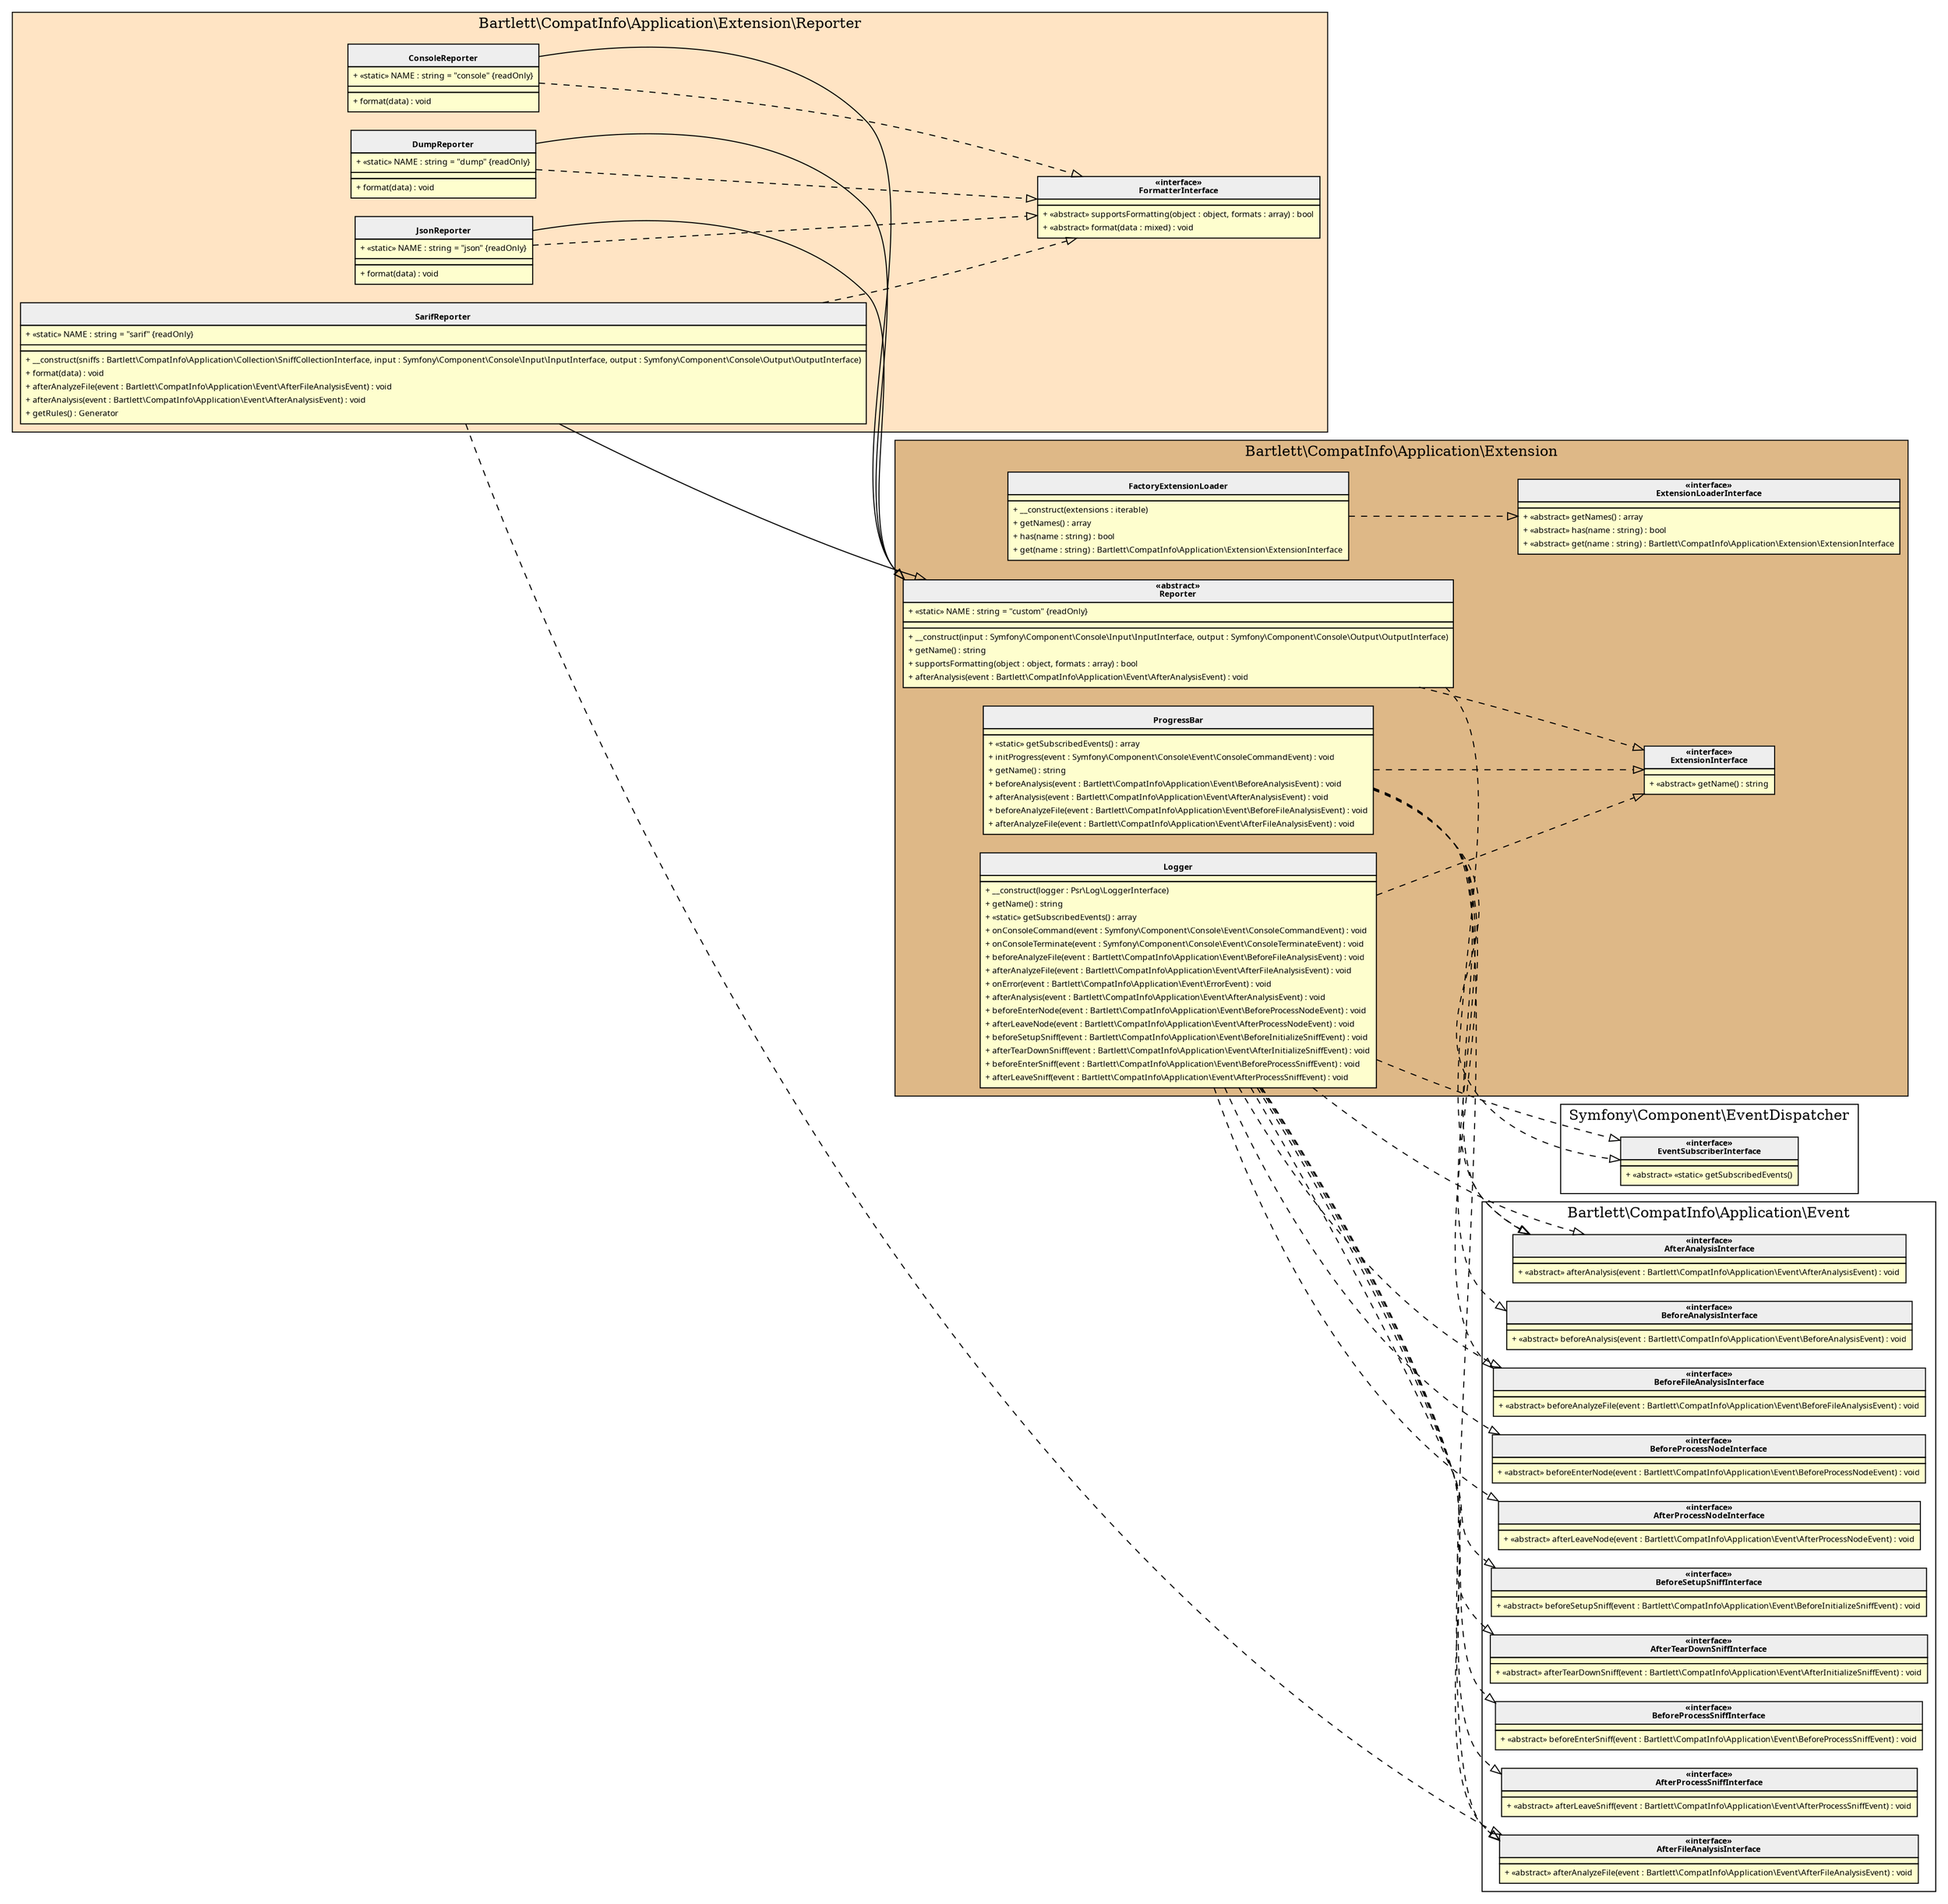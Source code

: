 digraph {
  graph [name="G" overlap="false" rankdir="LR" bgcolor="transparent"]
  node [fontname="Verdana" fontsize=8 shape="none" margin=0 fillcolor="#FEFECE" style="filled"]
  edge [fontname="Verdana" fontsize=8]
  subgraph cluster_0 {
    graph [bgcolor="Bisque"]
    label = "Bartlett\\CompatInfo\\Application\\Extension\\Reporter"
    "Bartlett\\CompatInfo\\Application\\Extension\\Reporter\\ConsoleReporter" [shape="none" label=<
<table cellspacing="0" border="0" cellborder="1">
    <tr><td bgcolor="#eeeeee"><b><br/>ConsoleReporter</b></td></tr>
    <tr><td><table border="0" cellspacing="0" cellpadding="2">
    <tr><td align="left">+ «static» NAME : string = "console" {readOnly}</td></tr>
</table></td></tr>
    <tr><td></td></tr>
    <tr><td><table border="0" cellspacing="0" cellpadding="2">
    <tr><td align="left">+ format(data) : void</td></tr>
</table></td></tr>
</table>>]
    "Bartlett\\CompatInfo\\Application\\Extension\\Reporter\\FormatterInterface" [shape="none" label=<
<table cellspacing="0" border="0" cellborder="1">
    <tr><td bgcolor="#eeeeee"><b>«interface»<br/>FormatterInterface</b></td></tr>
    <tr><td></td></tr>
    <tr><td><table border="0" cellspacing="0" cellpadding="2">
    <tr><td align="left">+ «abstract» supportsFormatting(object : object, formats : array) : bool</td></tr>
    <tr><td align="left">+ «abstract» format(data : mixed) : void</td></tr>
</table></td></tr>
</table>>]
    "Bartlett\\CompatInfo\\Application\\Extension\\Reporter\\DumpReporter" [shape="none" label=<
<table cellspacing="0" border="0" cellborder="1">
    <tr><td bgcolor="#eeeeee"><b><br/>DumpReporter</b></td></tr>
    <tr><td><table border="0" cellspacing="0" cellpadding="2">
    <tr><td align="left">+ «static» NAME : string = "dump" {readOnly}</td></tr>
</table></td></tr>
    <tr><td></td></tr>
    <tr><td><table border="0" cellspacing="0" cellpadding="2">
    <tr><td align="left">+ format(data) : void</td></tr>
</table></td></tr>
</table>>]
    "Bartlett\\CompatInfo\\Application\\Extension\\Reporter\\JsonReporter" [shape="none" label=<
<table cellspacing="0" border="0" cellborder="1">
    <tr><td bgcolor="#eeeeee"><b><br/>JsonReporter</b></td></tr>
    <tr><td><table border="0" cellspacing="0" cellpadding="2">
    <tr><td align="left">+ «static» NAME : string = "json" {readOnly}</td></tr>
</table></td></tr>
    <tr><td></td></tr>
    <tr><td><table border="0" cellspacing="0" cellpadding="2">
    <tr><td align="left">+ format(data) : void</td></tr>
</table></td></tr>
</table>>]
    "Bartlett\\CompatInfo\\Application\\Extension\\Reporter\\SarifReporter" [shape="none" label=<
<table cellspacing="0" border="0" cellborder="1">
    <tr><td bgcolor="#eeeeee"><b><br/>SarifReporter</b></td></tr>
    <tr><td><table border="0" cellspacing="0" cellpadding="2">
    <tr><td align="left">+ «static» NAME : string = "sarif" {readOnly}</td></tr>
</table></td></tr>
    <tr><td></td></tr>
    <tr><td><table border="0" cellspacing="0" cellpadding="2">
    <tr><td align="left">+ __construct(sniffs : Bartlett\\CompatInfo\\Application\\Collection\\SniffCollectionInterface, input : Symfony\\Component\\Console\\Input\\InputInterface, output : Symfony\\Component\\Console\\Output\\OutputInterface)</td></tr>
    <tr><td align="left">+ format(data) : void</td></tr>
    <tr><td align="left">+ afterAnalyzeFile(event : Bartlett\\CompatInfo\\Application\\Event\\AfterFileAnalysisEvent) : void</td></tr>
    <tr><td align="left">+ afterAnalysis(event : Bartlett\\CompatInfo\\Application\\Event\\AfterAnalysisEvent) : void</td></tr>
    <tr><td align="left">+ getRules() : Generator</td></tr>
</table></td></tr>
</table>>]
  }
  subgraph cluster_1 {
    graph [bgcolor="BurlyWood"]
    label = "Bartlett\\CompatInfo\\Application\\Extension"
    "Bartlett\\CompatInfo\\Application\\Extension\\Reporter" [shape="none" label=<
<table cellspacing="0" border="0" cellborder="1">
    <tr><td bgcolor="#eeeeee"><b>«abstract»<br/>Reporter</b></td></tr>
    <tr><td><table border="0" cellspacing="0" cellpadding="2">
    <tr><td align="left">+ «static» NAME : string = "custom" {readOnly}</td></tr>
</table></td></tr>
    <tr><td></td></tr>
    <tr><td><table border="0" cellspacing="0" cellpadding="2">
    <tr><td align="left">+ __construct(input : Symfony\\Component\\Console\\Input\\InputInterface, output : Symfony\\Component\\Console\\Output\\OutputInterface)</td></tr>
    <tr><td align="left">+ getName() : string</td></tr>
    <tr><td align="left">+ supportsFormatting(object : object, formats : array) : bool</td></tr>
    <tr><td align="left">+ afterAnalysis(event : Bartlett\\CompatInfo\\Application\\Event\\AfterAnalysisEvent) : void</td></tr>
</table></td></tr>
</table>>]
    "Bartlett\\CompatInfo\\Application\\Extension\\ExtensionInterface" [shape="none" label=<
<table cellspacing="0" border="0" cellborder="1">
    <tr><td bgcolor="#eeeeee"><b>«interface»<br/>ExtensionInterface</b></td></tr>
    <tr><td></td></tr>
    <tr><td><table border="0" cellspacing="0" cellpadding="2">
    <tr><td align="left">+ «abstract» getName() : string</td></tr>
</table></td></tr>
</table>>]
    "Bartlett\\CompatInfo\\Application\\Extension\\ExtensionLoaderInterface" [shape="none" label=<
<table cellspacing="0" border="0" cellborder="1">
    <tr><td bgcolor="#eeeeee"><b>«interface»<br/>ExtensionLoaderInterface</b></td></tr>
    <tr><td></td></tr>
    <tr><td><table border="0" cellspacing="0" cellpadding="2">
    <tr><td align="left">+ «abstract» getNames() : array</td></tr>
    <tr><td align="left">+ «abstract» has(name : string) : bool</td></tr>
    <tr><td align="left">+ «abstract» get(name : string) : Bartlett\\CompatInfo\\Application\\Extension\\ExtensionInterface</td></tr>
</table></td></tr>
</table>>]
    "Bartlett\\CompatInfo\\Application\\Extension\\FactoryExtensionLoader" [shape="none" label=<
<table cellspacing="0" border="0" cellborder="1">
    <tr><td bgcolor="#eeeeee"><b><br/>FactoryExtensionLoader</b></td></tr>
    <tr><td></td></tr>
    <tr><td><table border="0" cellspacing="0" cellpadding="2">
    <tr><td align="left">+ __construct(extensions : iterable)</td></tr>
    <tr><td align="left">+ getNames() : array</td></tr>
    <tr><td align="left">+ has(name : string) : bool</td></tr>
    <tr><td align="left">+ get(name : string) : Bartlett\\CompatInfo\\Application\\Extension\\ExtensionInterface</td></tr>
</table></td></tr>
</table>>]
    "Bartlett\\CompatInfo\\Application\\Extension\\Logger" [shape="none" label=<
<table cellspacing="0" border="0" cellborder="1">
    <tr><td bgcolor="#eeeeee"><b><br/>Logger</b></td></tr>
    <tr><td></td></tr>
    <tr><td><table border="0" cellspacing="0" cellpadding="2">
    <tr><td align="left">+ __construct(logger : Psr\\Log\\LoggerInterface)</td></tr>
    <tr><td align="left">+ getName() : string</td></tr>
    <tr><td align="left">+ «static» getSubscribedEvents() : array</td></tr>
    <tr><td align="left">+ onConsoleCommand(event : Symfony\\Component\\Console\\Event\\ConsoleCommandEvent) : void</td></tr>
    <tr><td align="left">+ onConsoleTerminate(event : Symfony\\Component\\Console\\Event\\ConsoleTerminateEvent) : void</td></tr>
    <tr><td align="left">+ beforeAnalyzeFile(event : Bartlett\\CompatInfo\\Application\\Event\\BeforeFileAnalysisEvent) : void</td></tr>
    <tr><td align="left">+ afterAnalyzeFile(event : Bartlett\\CompatInfo\\Application\\Event\\AfterFileAnalysisEvent) : void</td></tr>
    <tr><td align="left">+ onError(event : Bartlett\\CompatInfo\\Application\\Event\\ErrorEvent) : void</td></tr>
    <tr><td align="left">+ afterAnalysis(event : Bartlett\\CompatInfo\\Application\\Event\\AfterAnalysisEvent) : void</td></tr>
    <tr><td align="left">+ beforeEnterNode(event : Bartlett\\CompatInfo\\Application\\Event\\BeforeProcessNodeEvent) : void</td></tr>
    <tr><td align="left">+ afterLeaveNode(event : Bartlett\\CompatInfo\\Application\\Event\\AfterProcessNodeEvent) : void</td></tr>
    <tr><td align="left">+ beforeSetupSniff(event : Bartlett\\CompatInfo\\Application\\Event\\BeforeInitializeSniffEvent) : void</td></tr>
    <tr><td align="left">+ afterTearDownSniff(event : Bartlett\\CompatInfo\\Application\\Event\\AfterInitializeSniffEvent) : void</td></tr>
    <tr><td align="left">+ beforeEnterSniff(event : Bartlett\\CompatInfo\\Application\\Event\\BeforeProcessSniffEvent) : void</td></tr>
    <tr><td align="left">+ afterLeaveSniff(event : Bartlett\\CompatInfo\\Application\\Event\\AfterProcessSniffEvent) : void</td></tr>
</table></td></tr>
</table>>]
    "Bartlett\\CompatInfo\\Application\\Extension\\ProgressBar" [shape="none" label=<
<table cellspacing="0" border="0" cellborder="1">
    <tr><td bgcolor="#eeeeee"><b><br/>ProgressBar</b></td></tr>
    <tr><td></td></tr>
    <tr><td><table border="0" cellspacing="0" cellpadding="2">
    <tr><td align="left">+ «static» getSubscribedEvents() : array</td></tr>
    <tr><td align="left">+ initProgress(event : Symfony\\Component\\Console\\Event\\ConsoleCommandEvent) : void</td></tr>
    <tr><td align="left">+ getName() : string</td></tr>
    <tr><td align="left">+ beforeAnalysis(event : Bartlett\\CompatInfo\\Application\\Event\\BeforeAnalysisEvent) : void</td></tr>
    <tr><td align="left">+ afterAnalysis(event : Bartlett\\CompatInfo\\Application\\Event\\AfterAnalysisEvent) : void</td></tr>
    <tr><td align="left">+ beforeAnalyzeFile(event : Bartlett\\CompatInfo\\Application\\Event\\BeforeFileAnalysisEvent) : void</td></tr>
    <tr><td align="left">+ afterAnalyzeFile(event : Bartlett\\CompatInfo\\Application\\Event\\AfterFileAnalysisEvent) : void</td></tr>
</table></td></tr>
</table>>]
  }
  subgraph cluster_2 {
    label = "Bartlett\\CompatInfo\\Application\\Event"
    "Bartlett\\CompatInfo\\Application\\Event\\AfterAnalysisInterface" [shape="none" label=<
<table cellspacing="0" border="0" cellborder="1">
    <tr><td bgcolor="#eeeeee"><b>«interface»<br/>AfterAnalysisInterface</b></td></tr>
    <tr><td></td></tr>
    <tr><td><table border="0" cellspacing="0" cellpadding="2">
    <tr><td align="left">+ «abstract» afterAnalysis(event : Bartlett\\CompatInfo\\Application\\Event\\AfterAnalysisEvent) : void</td></tr>
</table></td></tr>
</table>>]
    "Bartlett\\CompatInfo\\Application\\Event\\AfterFileAnalysisInterface" [shape="none" label=<
<table cellspacing="0" border="0" cellborder="1">
    <tr><td bgcolor="#eeeeee"><b>«interface»<br/>AfterFileAnalysisInterface</b></td></tr>
    <tr><td></td></tr>
    <tr><td><table border="0" cellspacing="0" cellpadding="2">
    <tr><td align="left">+ «abstract» afterAnalyzeFile(event : Bartlett\\CompatInfo\\Application\\Event\\AfterFileAnalysisEvent) : void</td></tr>
</table></td></tr>
</table>>]
    "Bartlett\\CompatInfo\\Application\\Event\\BeforeFileAnalysisInterface" [shape="none" label=<
<table cellspacing="0" border="0" cellborder="1">
    <tr><td bgcolor="#eeeeee"><b>«interface»<br/>BeforeFileAnalysisInterface</b></td></tr>
    <tr><td></td></tr>
    <tr><td><table border="0" cellspacing="0" cellpadding="2">
    <tr><td align="left">+ «abstract» beforeAnalyzeFile(event : Bartlett\\CompatInfo\\Application\\Event\\BeforeFileAnalysisEvent) : void</td></tr>
</table></td></tr>
</table>>]
    "Bartlett\\CompatInfo\\Application\\Event\\BeforeProcessNodeInterface" [shape="none" label=<
<table cellspacing="0" border="0" cellborder="1">
    <tr><td bgcolor="#eeeeee"><b>«interface»<br/>BeforeProcessNodeInterface</b></td></tr>
    <tr><td></td></tr>
    <tr><td><table border="0" cellspacing="0" cellpadding="2">
    <tr><td align="left">+ «abstract» beforeEnterNode(event : Bartlett\\CompatInfo\\Application\\Event\\BeforeProcessNodeEvent) : void</td></tr>
</table></td></tr>
</table>>]
    "Bartlett\\CompatInfo\\Application\\Event\\AfterProcessNodeInterface" [shape="none" label=<
<table cellspacing="0" border="0" cellborder="1">
    <tr><td bgcolor="#eeeeee"><b>«interface»<br/>AfterProcessNodeInterface</b></td></tr>
    <tr><td></td></tr>
    <tr><td><table border="0" cellspacing="0" cellpadding="2">
    <tr><td align="left">+ «abstract» afterLeaveNode(event : Bartlett\\CompatInfo\\Application\\Event\\AfterProcessNodeEvent) : void</td></tr>
</table></td></tr>
</table>>]
    "Bartlett\\CompatInfo\\Application\\Event\\BeforeSetupSniffInterface" [shape="none" label=<
<table cellspacing="0" border="0" cellborder="1">
    <tr><td bgcolor="#eeeeee"><b>«interface»<br/>BeforeSetupSniffInterface</b></td></tr>
    <tr><td></td></tr>
    <tr><td><table border="0" cellspacing="0" cellpadding="2">
    <tr><td align="left">+ «abstract» beforeSetupSniff(event : Bartlett\\CompatInfo\\Application\\Event\\BeforeInitializeSniffEvent) : void</td></tr>
</table></td></tr>
</table>>]
    "Bartlett\\CompatInfo\\Application\\Event\\AfterTearDownSniffInterface" [shape="none" label=<
<table cellspacing="0" border="0" cellborder="1">
    <tr><td bgcolor="#eeeeee"><b>«interface»<br/>AfterTearDownSniffInterface</b></td></tr>
    <tr><td></td></tr>
    <tr><td><table border="0" cellspacing="0" cellpadding="2">
    <tr><td align="left">+ «abstract» afterTearDownSniff(event : Bartlett\\CompatInfo\\Application\\Event\\AfterInitializeSniffEvent) : void</td></tr>
</table></td></tr>
</table>>]
    "Bartlett\\CompatInfo\\Application\\Event\\BeforeProcessSniffInterface" [shape="none" label=<
<table cellspacing="0" border="0" cellborder="1">
    <tr><td bgcolor="#eeeeee"><b>«interface»<br/>BeforeProcessSniffInterface</b></td></tr>
    <tr><td></td></tr>
    <tr><td><table border="0" cellspacing="0" cellpadding="2">
    <tr><td align="left">+ «abstract» beforeEnterSniff(event : Bartlett\\CompatInfo\\Application\\Event\\BeforeProcessSniffEvent) : void</td></tr>
</table></td></tr>
</table>>]
    "Bartlett\\CompatInfo\\Application\\Event\\AfterProcessSniffInterface" [shape="none" label=<
<table cellspacing="0" border="0" cellborder="1">
    <tr><td bgcolor="#eeeeee"><b>«interface»<br/>AfterProcessSniffInterface</b></td></tr>
    <tr><td></td></tr>
    <tr><td><table border="0" cellspacing="0" cellpadding="2">
    <tr><td align="left">+ «abstract» afterLeaveSniff(event : Bartlett\\CompatInfo\\Application\\Event\\AfterProcessSniffEvent) : void</td></tr>
</table></td></tr>
</table>>]
    "Bartlett\\CompatInfo\\Application\\Event\\BeforeAnalysisInterface" [shape="none" label=<
<table cellspacing="0" border="0" cellborder="1">
    <tr><td bgcolor="#eeeeee"><b>«interface»<br/>BeforeAnalysisInterface</b></td></tr>
    <tr><td></td></tr>
    <tr><td><table border="0" cellspacing="0" cellpadding="2">
    <tr><td align="left">+ «abstract» beforeAnalysis(event : Bartlett\\CompatInfo\\Application\\Event\\BeforeAnalysisEvent) : void</td></tr>
</table></td></tr>
</table>>]
  }
  subgraph cluster_3 {
    label = "Symfony\\Component\\EventDispatcher"
    "Symfony\\Component\\EventDispatcher\\EventSubscriberInterface" [shape="none" label=<
<table cellspacing="0" border="0" cellborder="1">
    <tr><td bgcolor="#eeeeee"><b>«interface»<br/>EventSubscriberInterface</b></td></tr>
    <tr><td></td></tr>
    <tr><td><table border="0" cellspacing="0" cellpadding="2">
    <tr><td align="left">+ «abstract» «static» getSubscribedEvents()</td></tr>
</table></td></tr>
</table>>]
  }
  "Bartlett\\CompatInfo\\Application\\Extension\\Reporter" -> "Bartlett\\CompatInfo\\Application\\Extension\\ExtensionInterface" [arrowhead="empty" style="dashed"]
  "Bartlett\\CompatInfo\\Application\\Extension\\Reporter" -> "Bartlett\\CompatInfo\\Application\\Event\\AfterAnalysisInterface" [arrowhead="empty" style="dashed"]
  "Bartlett\\CompatInfo\\Application\\Extension\\Reporter\\ConsoleReporter" -> "Bartlett\\CompatInfo\\Application\\Extension\\Reporter" [arrowhead="empty" style="filled"]
  "Bartlett\\CompatInfo\\Application\\Extension\\Reporter\\ConsoleReporter" -> "Bartlett\\CompatInfo\\Application\\Extension\\Reporter\\FormatterInterface" [arrowhead="empty" style="dashed"]
  "Bartlett\\CompatInfo\\Application\\Extension\\Reporter\\DumpReporter" -> "Bartlett\\CompatInfo\\Application\\Extension\\Reporter" [arrowhead="empty" style="filled"]
  "Bartlett\\CompatInfo\\Application\\Extension\\Reporter\\DumpReporter" -> "Bartlett\\CompatInfo\\Application\\Extension\\Reporter\\FormatterInterface" [arrowhead="empty" style="dashed"]
  "Bartlett\\CompatInfo\\Application\\Extension\\Reporter\\JsonReporter" -> "Bartlett\\CompatInfo\\Application\\Extension\\Reporter" [arrowhead="empty" style="filled"]
  "Bartlett\\CompatInfo\\Application\\Extension\\Reporter\\JsonReporter" -> "Bartlett\\CompatInfo\\Application\\Extension\\Reporter\\FormatterInterface" [arrowhead="empty" style="dashed"]
  "Bartlett\\CompatInfo\\Application\\Extension\\Reporter\\SarifReporter" -> "Bartlett\\CompatInfo\\Application\\Extension\\Reporter" [arrowhead="empty" style="filled"]
  "Bartlett\\CompatInfo\\Application\\Extension\\Reporter\\SarifReporter" -> "Bartlett\\CompatInfo\\Application\\Extension\\Reporter\\FormatterInterface" [arrowhead="empty" style="dashed"]
  "Bartlett\\CompatInfo\\Application\\Extension\\Reporter\\SarifReporter" -> "Bartlett\\CompatInfo\\Application\\Event\\AfterFileAnalysisInterface" [arrowhead="empty" style="dashed"]
  "Bartlett\\CompatInfo\\Application\\Extension\\FactoryExtensionLoader" -> "Bartlett\\CompatInfo\\Application\\Extension\\ExtensionLoaderInterface" [arrowhead="empty" style="dashed"]
  "Bartlett\\CompatInfo\\Application\\Extension\\Logger" -> "Bartlett\\CompatInfo\\Application\\Extension\\ExtensionInterface" [arrowhead="empty" style="dashed"]
  "Bartlett\\CompatInfo\\Application\\Extension\\Logger" -> "Bartlett\\CompatInfo\\Application\\Event\\AfterAnalysisInterface" [arrowhead="empty" style="dashed"]
  "Bartlett\\CompatInfo\\Application\\Extension\\Logger" -> "Bartlett\\CompatInfo\\Application\\Event\\BeforeFileAnalysisInterface" [arrowhead="empty" style="dashed"]
  "Bartlett\\CompatInfo\\Application\\Extension\\Logger" -> "Bartlett\\CompatInfo\\Application\\Event\\AfterFileAnalysisInterface" [arrowhead="empty" style="dashed"]
  "Bartlett\\CompatInfo\\Application\\Extension\\Logger" -> "Bartlett\\CompatInfo\\Application\\Event\\BeforeProcessNodeInterface" [arrowhead="empty" style="dashed"]
  "Bartlett\\CompatInfo\\Application\\Extension\\Logger" -> "Bartlett\\CompatInfo\\Application\\Event\\AfterProcessNodeInterface" [arrowhead="empty" style="dashed"]
  "Bartlett\\CompatInfo\\Application\\Extension\\Logger" -> "Bartlett\\CompatInfo\\Application\\Event\\BeforeSetupSniffInterface" [arrowhead="empty" style="dashed"]
  "Bartlett\\CompatInfo\\Application\\Extension\\Logger" -> "Bartlett\\CompatInfo\\Application\\Event\\AfterTearDownSniffInterface" [arrowhead="empty" style="dashed"]
  "Bartlett\\CompatInfo\\Application\\Extension\\Logger" -> "Bartlett\\CompatInfo\\Application\\Event\\BeforeProcessSniffInterface" [arrowhead="empty" style="dashed"]
  "Bartlett\\CompatInfo\\Application\\Extension\\Logger" -> "Bartlett\\CompatInfo\\Application\\Event\\AfterProcessSniffInterface" [arrowhead="empty" style="dashed"]
  "Bartlett\\CompatInfo\\Application\\Extension\\Logger" -> "Symfony\\Component\\EventDispatcher\\EventSubscriberInterface" [arrowhead="empty" style="dashed"]
  "Bartlett\\CompatInfo\\Application\\Extension\\ProgressBar" -> "Bartlett\\CompatInfo\\Application\\Extension\\ExtensionInterface" [arrowhead="empty" style="dashed"]
  "Bartlett\\CompatInfo\\Application\\Extension\\ProgressBar" -> "Bartlett\\CompatInfo\\Application\\Event\\BeforeAnalysisInterface" [arrowhead="empty" style="dashed"]
  "Bartlett\\CompatInfo\\Application\\Extension\\ProgressBar" -> "Bartlett\\CompatInfo\\Application\\Event\\AfterAnalysisInterface" [arrowhead="empty" style="dashed"]
  "Bartlett\\CompatInfo\\Application\\Extension\\ProgressBar" -> "Bartlett\\CompatInfo\\Application\\Event\\BeforeFileAnalysisInterface" [arrowhead="empty" style="dashed"]
  "Bartlett\\CompatInfo\\Application\\Extension\\ProgressBar" -> "Bartlett\\CompatInfo\\Application\\Event\\AfterFileAnalysisInterface" [arrowhead="empty" style="dashed"]
  "Bartlett\\CompatInfo\\Application\\Extension\\ProgressBar" -> "Symfony\\Component\\EventDispatcher\\EventSubscriberInterface" [arrowhead="empty" style="dashed"]
}
